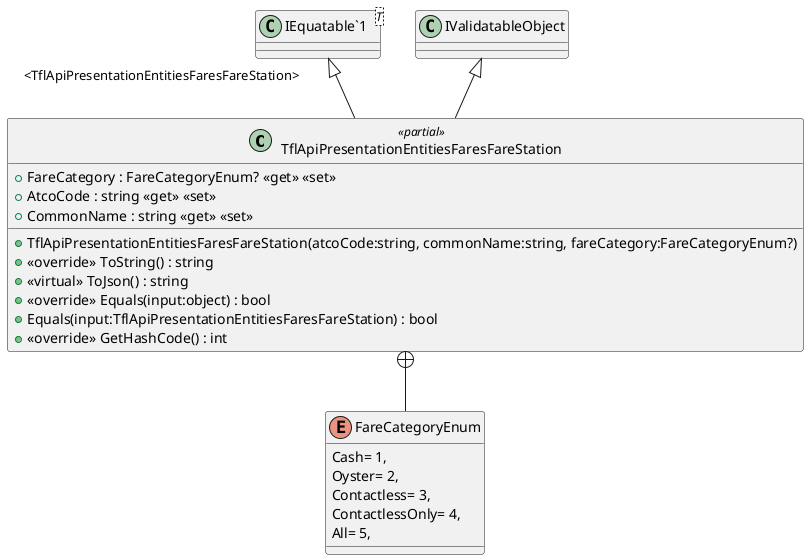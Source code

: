 @startuml
class TflApiPresentationEntitiesFaresFareStation <<partial>> {
    + FareCategory : FareCategoryEnum? <<get>> <<set>>
    + TflApiPresentationEntitiesFaresFareStation(atcoCode:string, commonName:string, fareCategory:FareCategoryEnum?)
    + AtcoCode : string <<get>> <<set>>
    + CommonName : string <<get>> <<set>>
    + <<override>> ToString() : string
    + <<virtual>> ToJson() : string
    + <<override>> Equals(input:object) : bool
    + Equals(input:TflApiPresentationEntitiesFaresFareStation) : bool
    + <<override>> GetHashCode() : int
}
class "IEquatable`1"<T> {
}
enum FareCategoryEnum {
    Cash= 1,
    Oyster= 2,
    Contactless= 3,
    ContactlessOnly= 4,
    All= 5,
}
"IEquatable`1" "<TflApiPresentationEntitiesFaresFareStation>" <|-- TflApiPresentationEntitiesFaresFareStation
IValidatableObject <|-- TflApiPresentationEntitiesFaresFareStation
TflApiPresentationEntitiesFaresFareStation +-- FareCategoryEnum
@enduml
